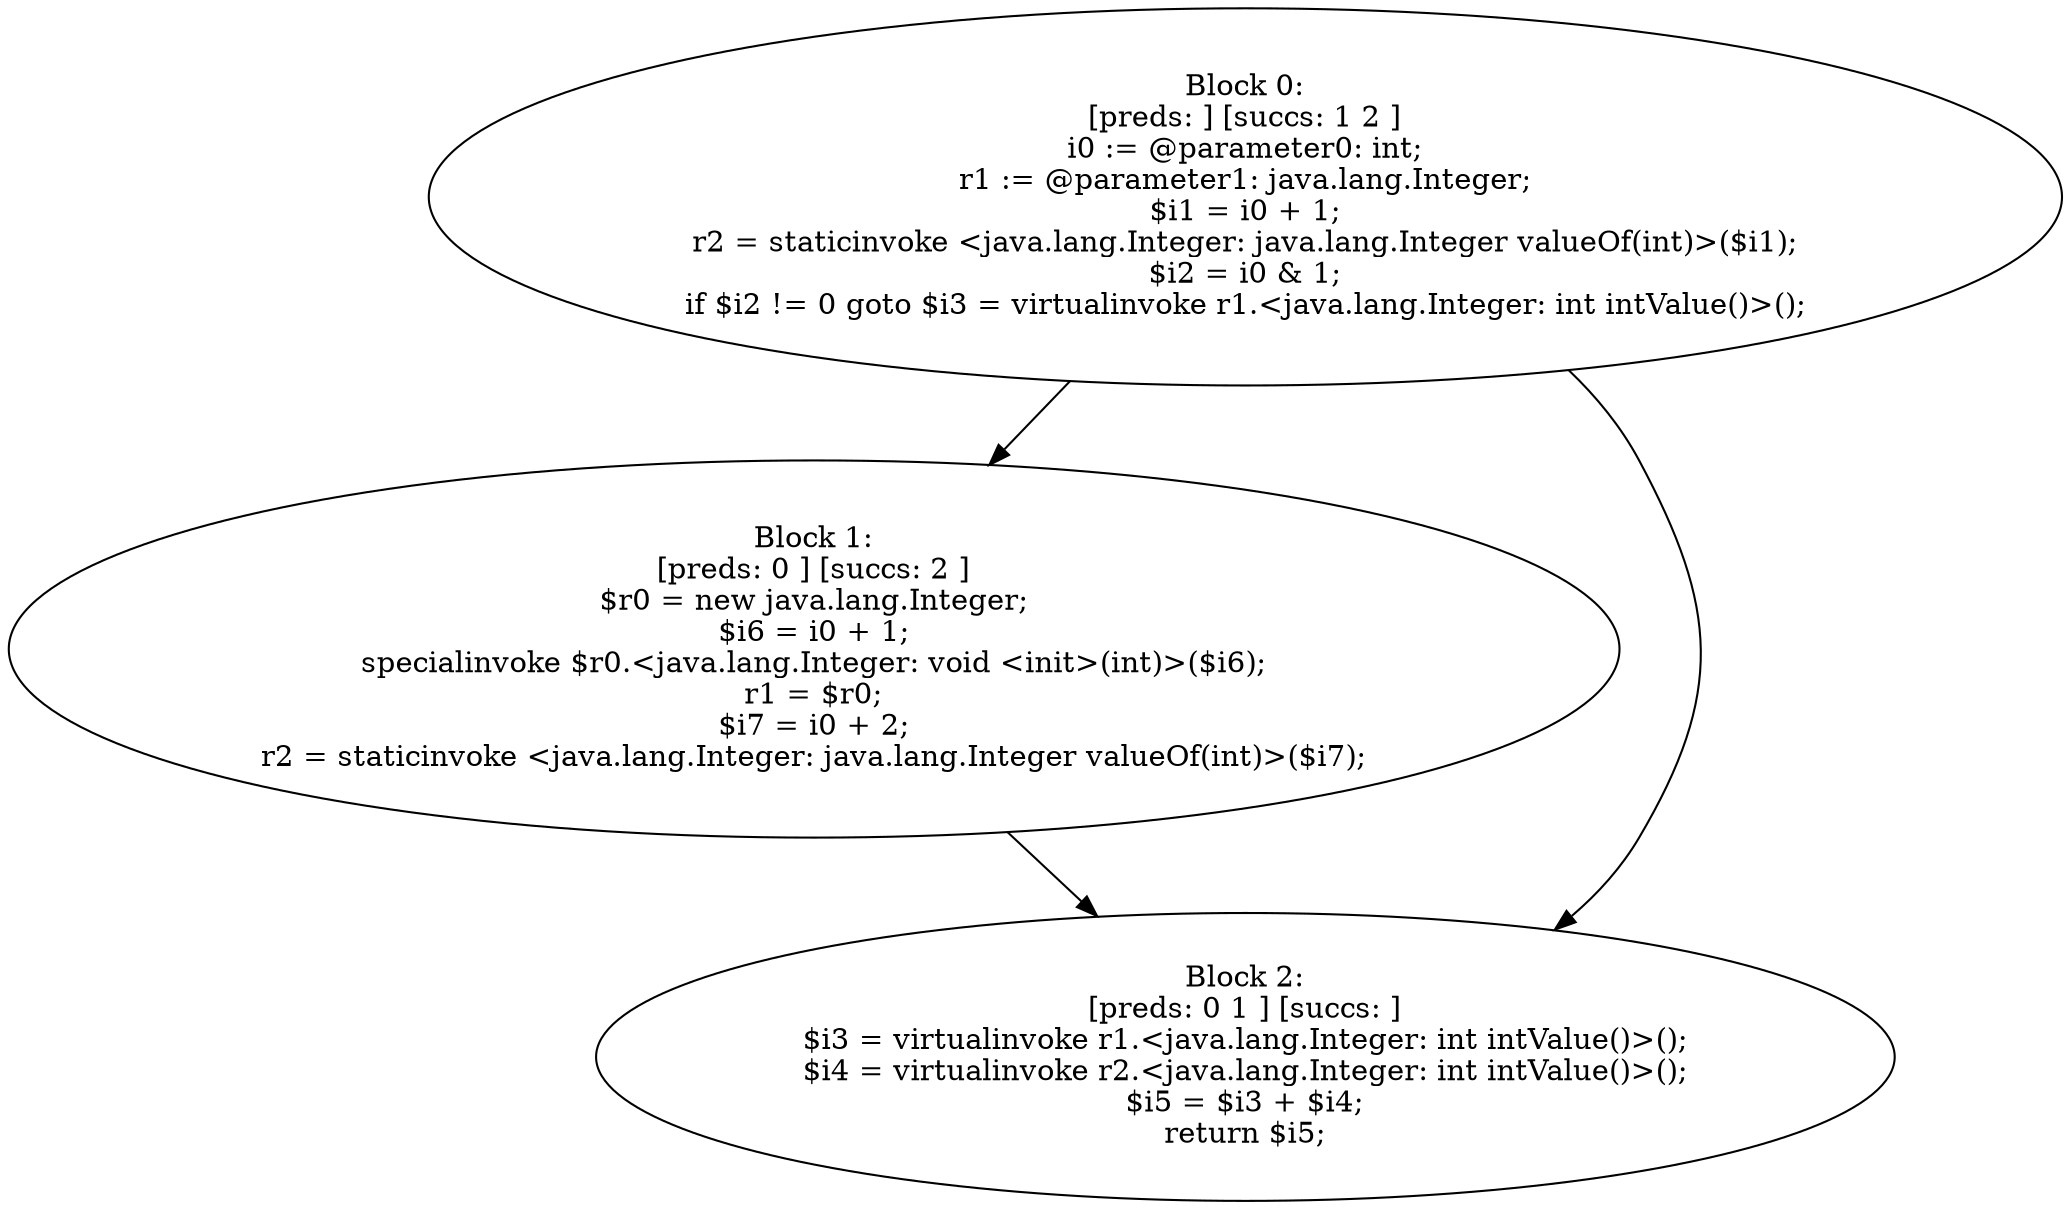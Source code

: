 digraph "unitGraph" {
    "Block 0:
[preds: ] [succs: 1 2 ]
i0 := @parameter0: int;
r1 := @parameter1: java.lang.Integer;
$i1 = i0 + 1;
r2 = staticinvoke <java.lang.Integer: java.lang.Integer valueOf(int)>($i1);
$i2 = i0 & 1;
if $i2 != 0 goto $i3 = virtualinvoke r1.<java.lang.Integer: int intValue()>();
"
    "Block 1:
[preds: 0 ] [succs: 2 ]
$r0 = new java.lang.Integer;
$i6 = i0 + 1;
specialinvoke $r0.<java.lang.Integer: void <init>(int)>($i6);
r1 = $r0;
$i7 = i0 + 2;
r2 = staticinvoke <java.lang.Integer: java.lang.Integer valueOf(int)>($i7);
"
    "Block 2:
[preds: 0 1 ] [succs: ]
$i3 = virtualinvoke r1.<java.lang.Integer: int intValue()>();
$i4 = virtualinvoke r2.<java.lang.Integer: int intValue()>();
$i5 = $i3 + $i4;
return $i5;
"
    "Block 0:
[preds: ] [succs: 1 2 ]
i0 := @parameter0: int;
r1 := @parameter1: java.lang.Integer;
$i1 = i0 + 1;
r2 = staticinvoke <java.lang.Integer: java.lang.Integer valueOf(int)>($i1);
$i2 = i0 & 1;
if $i2 != 0 goto $i3 = virtualinvoke r1.<java.lang.Integer: int intValue()>();
"->"Block 1:
[preds: 0 ] [succs: 2 ]
$r0 = new java.lang.Integer;
$i6 = i0 + 1;
specialinvoke $r0.<java.lang.Integer: void <init>(int)>($i6);
r1 = $r0;
$i7 = i0 + 2;
r2 = staticinvoke <java.lang.Integer: java.lang.Integer valueOf(int)>($i7);
";
    "Block 0:
[preds: ] [succs: 1 2 ]
i0 := @parameter0: int;
r1 := @parameter1: java.lang.Integer;
$i1 = i0 + 1;
r2 = staticinvoke <java.lang.Integer: java.lang.Integer valueOf(int)>($i1);
$i2 = i0 & 1;
if $i2 != 0 goto $i3 = virtualinvoke r1.<java.lang.Integer: int intValue()>();
"->"Block 2:
[preds: 0 1 ] [succs: ]
$i3 = virtualinvoke r1.<java.lang.Integer: int intValue()>();
$i4 = virtualinvoke r2.<java.lang.Integer: int intValue()>();
$i5 = $i3 + $i4;
return $i5;
";
    "Block 1:
[preds: 0 ] [succs: 2 ]
$r0 = new java.lang.Integer;
$i6 = i0 + 1;
specialinvoke $r0.<java.lang.Integer: void <init>(int)>($i6);
r1 = $r0;
$i7 = i0 + 2;
r2 = staticinvoke <java.lang.Integer: java.lang.Integer valueOf(int)>($i7);
"->"Block 2:
[preds: 0 1 ] [succs: ]
$i3 = virtualinvoke r1.<java.lang.Integer: int intValue()>();
$i4 = virtualinvoke r2.<java.lang.Integer: int intValue()>();
$i5 = $i3 + $i4;
return $i5;
";
}
